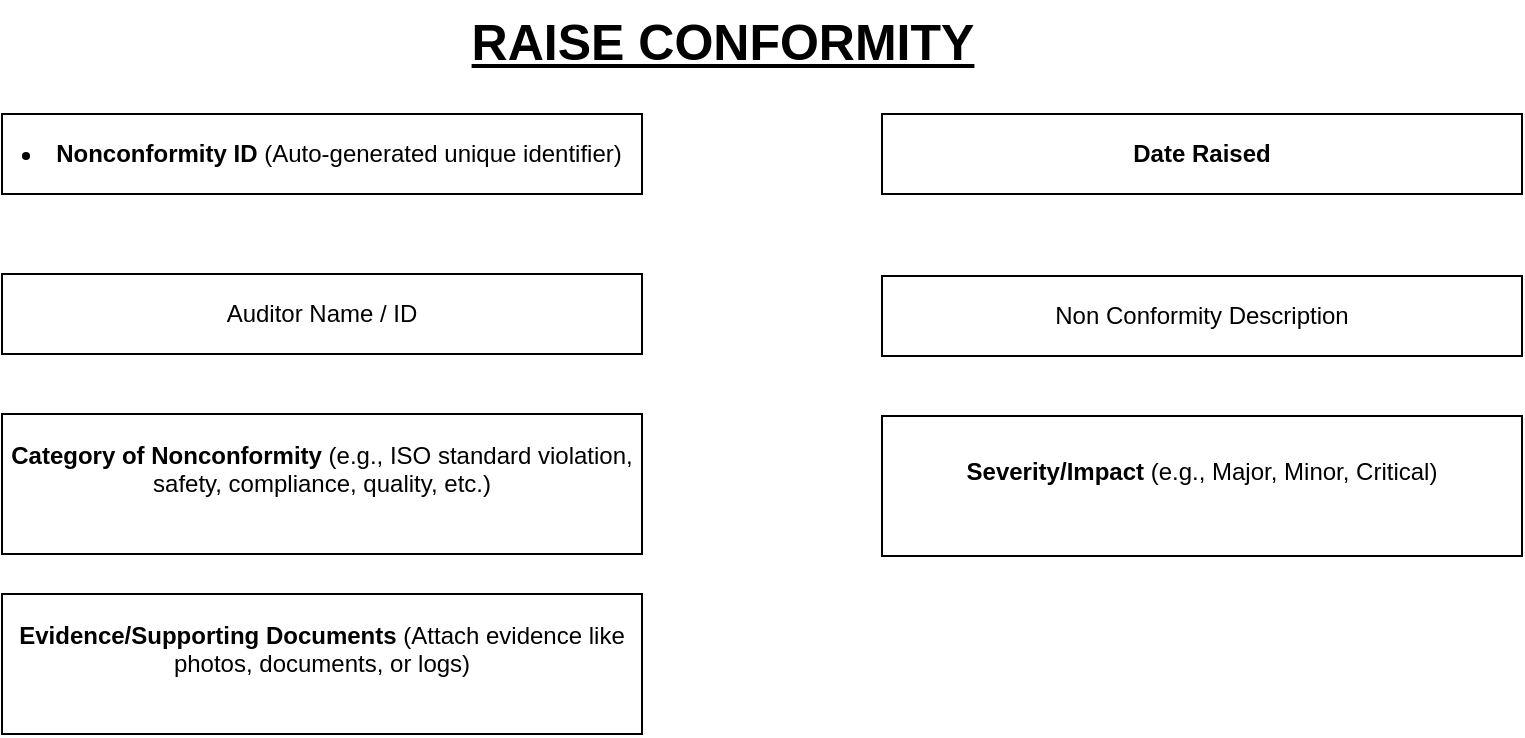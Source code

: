 <mxfile version="24.7.17" pages="3">
  <diagram name="SansIA" id="mW-6R9g2St-HQa-Gvcc2">
    <mxGraphModel dx="1434" dy="772" grid="1" gridSize="10" guides="1" tooltips="1" connect="1" arrows="1" fold="1" page="1" pageScale="1" pageWidth="850" pageHeight="1100" math="0" shadow="0">
      <root>
        <mxCell id="0" />
        <mxCell id="1" parent="0" />
        <mxCell id="n-wbg8E86vrRZwKDdy0b-13" value="&lt;font style=&quot;font-size: 25px;&quot;&gt;&lt;b&gt;&lt;u&gt;RAISE CONFORMITY&lt;/u&gt;&lt;/b&gt;&lt;/font&gt;" style="text;html=1;align=center;verticalAlign=middle;resizable=0;points=[];autosize=1;strokeColor=none;fillColor=none;" parent="1" vertex="1">
          <mxGeometry x="265" y="63" width="270" height="40" as="geometry" />
        </mxCell>
        <mxCell id="o8UrbgC1D1KuYhEBTo0t-1" value="&lt;li&gt;&lt;strong&gt;Nonconformity ID&lt;/strong&gt; (Auto-generated unique identifier)&lt;/li&gt;" style="rounded=0;whiteSpace=wrap;html=1;" vertex="1" parent="1">
          <mxGeometry x="40" y="120" width="320" height="40" as="geometry" />
        </mxCell>
        <mxCell id="o8UrbgC1D1KuYhEBTo0t-2" value="&lt;b&gt;Date Raised&lt;/b&gt;" style="rounded=0;whiteSpace=wrap;html=1;" vertex="1" parent="1">
          <mxGeometry x="480" y="120" width="320" height="40" as="geometry" />
        </mxCell>
        <mxCell id="o8UrbgC1D1KuYhEBTo0t-3" value="Auditor Name / ID" style="rounded=0;whiteSpace=wrap;html=1;" vertex="1" parent="1">
          <mxGeometry x="40" y="200" width="320" height="40" as="geometry" />
        </mxCell>
        <mxCell id="CCrLASGQos-RDN-FPQm--1" value="Non Conformity Description" style="rounded=0;whiteSpace=wrap;html=1;" vertex="1" parent="1">
          <mxGeometry x="480" y="201" width="320" height="40" as="geometry" />
        </mxCell>
        <mxCell id="CCrLASGQos-RDN-FPQm--2" value="&#xa;&lt;strong&gt;Category of Nonconformity&lt;/strong&gt; (e.g., ISO standard violation, safety, compliance, quality, etc.)&#xa;&#xa;" style="rounded=0;whiteSpace=wrap;html=1;" vertex="1" parent="1">
          <mxGeometry x="40" y="270" width="320" height="70" as="geometry" />
        </mxCell>
        <mxCell id="CCrLASGQos-RDN-FPQm--3" value="&#xa;&lt;strong&gt;Severity/Impact&lt;/strong&gt; (e.g., Major, Minor, Critical)&#xa;&#xa;" style="rounded=0;whiteSpace=wrap;html=1;" vertex="1" parent="1">
          <mxGeometry x="480" y="271" width="320" height="70" as="geometry" />
        </mxCell>
        <mxCell id="CCrLASGQos-RDN-FPQm--4" value="&#xa;&lt;strong&gt;Evidence/Supporting Documents&lt;/strong&gt; (Attach evidence like photos, documents, or logs)&#xa;&#xa;" style="rounded=0;whiteSpace=wrap;html=1;" vertex="1" parent="1">
          <mxGeometry x="40" y="360" width="320" height="70" as="geometry" />
        </mxCell>
      </root>
    </mxGraphModel>
  </diagram>
  <diagram id="EWs5lBqnEAIvrPdi3IeY" name="RISK IDENTITY">
    <mxGraphModel dx="1114" dy="550" grid="1" gridSize="10" guides="1" tooltips="1" connect="1" arrows="1" fold="1" page="1" pageScale="1" pageWidth="850" pageHeight="1100" math="0" shadow="0">
      <root>
        <mxCell id="0" />
        <mxCell id="1" parent="0" />
        <mxCell id="m34rvG7Fkdk66_doCMf_-1" value="&lt;font style=&quot;font-size: 19px;&quot;&gt;&lt;u&gt;RISK IDENTITY LVL 1&lt;/u&gt;&lt;/font&gt;" style="text;html=1;align=center;verticalAlign=middle;resizable=0;points=[];autosize=1;strokeColor=none;fillColor=none;" vertex="1" parent="1">
          <mxGeometry x="285" y="25" width="210" height="40" as="geometry" />
        </mxCell>
        <mxCell id="RIBKuCLGo1-vRPEEH0f5-1" value="ENTITY&amp;nbsp;" style="rounded=0;whiteSpace=wrap;html=1;" vertex="1" parent="1">
          <mxGeometry x="130" y="130" width="120" height="60" as="geometry" />
        </mxCell>
        <mxCell id="RIBKuCLGo1-vRPEEH0f5-2" value="GROUP" style="rounded=0;whiteSpace=wrap;html=1;" vertex="1" parent="1">
          <mxGeometry x="280" y="130" width="120" height="60" as="geometry" />
        </mxCell>
        <mxCell id="RIBKuCLGo1-vRPEEH0f5-3" value="DEPARTMENT" style="rounded=0;whiteSpace=wrap;html=1;" vertex="1" parent="1">
          <mxGeometry x="425" y="130" width="120" height="60" as="geometry" />
        </mxCell>
        <mxCell id="RIBKuCLGo1-vRPEEH0f5-4" value="UNIT&lt;span style=&quot;color: rgba(0, 0, 0, 0); font-family: monospace; font-size: 0px; text-align: start; text-wrap: nowrap;&quot;&gt;%3CmxGraphModel%3E%3Croot%3E%3CmxCell%20id%3D%220%22%2F%3E%3CmxCell%20id%3D%221%22%20parent%3D%220%22%2F%3E%3CmxCell%20id%3D%222%22%20value%3D%22DEPARTMENT%22%20style%3D%22rounded%3D0%3BwhiteSpace%3Dwrap%3Bhtml%3D1%3B%22%20vertex%3D%221%22%20parent%3D%221%22%3E%3CmxGeometry%20x%3D%22425%22%20y%3D%22130%22%20width%3D%22120%22%20height%3D%2260%22%20as%3D%22geometry%22%2F%3E%3C%2FmxCell%3E%3C%2Froot%3E%3C%2FmxGraphModel%3E&lt;/span&gt;" style="rounded=0;whiteSpace=wrap;html=1;" vertex="1" parent="1">
          <mxGeometry x="570" y="130" width="120" height="60" as="geometry" />
        </mxCell>
        <UserObject label="RISK(CHOOSE RISK)" link="data:page/id,_HB0VeU0kvF9GRF_q95l" id="RIBKuCLGo1-vRPEEH0f5-5">
          <mxCell style="rounded=0;whiteSpace=wrap;html=1;" vertex="1" parent="1">
            <mxGeometry x="570" y="210" width="120" height="60" as="geometry" />
          </mxCell>
        </UserObject>
        <UserObject label="RISK" link="data:page/id,_HB0VeU0kvF9GRF_q95l" id="oWHWiZua6PDrsJMOB_Yt-1">
          <mxCell style="rounded=0;whiteSpace=wrap;html=1;" vertex="1" parent="1">
            <mxGeometry x="425" y="210" width="120" height="60" as="geometry" />
          </mxCell>
        </UserObject>
      </root>
    </mxGraphModel>
  </diagram>
  <diagram id="_HB0VeU0kvF9GRF_q95l" name="Risk">
    <mxGraphModel dx="1114" dy="550" grid="1" gridSize="10" guides="1" tooltips="1" connect="1" arrows="1" fold="1" page="1" pageScale="1" pageWidth="850" pageHeight="1100" math="0" shadow="0">
      <root>
        <mxCell id="0" />
        <mxCell id="1" parent="0" />
        <mxCell id="ddYnNTTltM6RHN5nDhuk-11" style="edgeStyle=orthogonalEdgeStyle;rounded=0;orthogonalLoop=1;jettySize=auto;html=1;exitX=1;exitY=0.5;exitDx=0;exitDy=0;entryX=0;entryY=0.5;entryDx=0;entryDy=0;" edge="1" parent="1" source="ddYnNTTltM6RHN5nDhuk-1" target="ddYnNTTltM6RHN5nDhuk-2">
          <mxGeometry relative="1" as="geometry" />
        </mxCell>
        <mxCell id="ddYnNTTltM6RHN5nDhuk-1" value="" style="ellipse;whiteSpace=wrap;html=1;aspect=fixed;" vertex="1" parent="1">
          <mxGeometry x="90" y="100" width="80" height="80" as="geometry" />
        </mxCell>
        <mxCell id="zG2rM_NpnwpGUWVDEsYQ-1" style="edgeStyle=orthogonalEdgeStyle;rounded=0;orthogonalLoop=1;jettySize=auto;html=1;exitX=1;exitY=0.5;exitDx=0;exitDy=0;entryX=0;entryY=0.5;entryDx=0;entryDy=0;" edge="1" parent="1" source="ddYnNTTltM6RHN5nDhuk-2" target="ddYnNTTltM6RHN5nDhuk-3">
          <mxGeometry relative="1" as="geometry" />
        </mxCell>
        <mxCell id="ddYnNTTltM6RHN5nDhuk-2" value="TITLE" style="rounded=0;whiteSpace=wrap;html=1;" vertex="1" parent="1">
          <mxGeometry x="190" y="110" width="120" height="60" as="geometry" />
        </mxCell>
        <mxCell id="zG2rM_NpnwpGUWVDEsYQ-2" style="edgeStyle=orthogonalEdgeStyle;rounded=0;orthogonalLoop=1;jettySize=auto;html=1;exitX=1;exitY=0.5;exitDx=0;exitDy=0;entryX=0;entryY=0.5;entryDx=0;entryDy=0;" edge="1" parent="1" source="ddYnNTTltM6RHN5nDhuk-3" target="ddYnNTTltM6RHN5nDhuk-4">
          <mxGeometry relative="1" as="geometry" />
        </mxCell>
        <mxCell id="ddYnNTTltM6RHN5nDhuk-3" value="FACTORS" style="rounded=0;whiteSpace=wrap;html=1;" vertex="1" parent="1">
          <mxGeometry x="330" y="110" width="120" height="60" as="geometry" />
        </mxCell>
        <mxCell id="zG2rM_NpnwpGUWVDEsYQ-3" style="edgeStyle=orthogonalEdgeStyle;rounded=0;orthogonalLoop=1;jettySize=auto;html=1;exitX=1;exitY=0.5;exitDx=0;exitDy=0;entryX=0;entryY=0.5;entryDx=0;entryDy=0;" edge="1" parent="1" source="ddYnNTTltM6RHN5nDhuk-4" target="ddYnNTTltM6RHN5nDhuk-5">
          <mxGeometry relative="1" as="geometry" />
        </mxCell>
        <mxCell id="ddYnNTTltM6RHN5nDhuk-4" value="TYPE" style="rounded=0;whiteSpace=wrap;html=1;" vertex="1" parent="1">
          <mxGeometry x="470" y="110" width="120" height="60" as="geometry" />
        </mxCell>
        <mxCell id="ddYnNTTltM6RHN5nDhuk-5" value="DESCRIPTION" style="rounded=0;whiteSpace=wrap;html=1;" vertex="1" parent="1">
          <mxGeometry x="610" y="110" width="120" height="60" as="geometry" />
        </mxCell>
        <mxCell id="ddYnNTTltM6RHN5nDhuk-6" value="ENTITY" style="rounded=0;whiteSpace=wrap;html=1;" vertex="1" parent="1">
          <mxGeometry x="610" y="190" width="120" height="60" as="geometry" />
        </mxCell>
        <mxCell id="ddYnNTTltM6RHN5nDhuk-7" value="GROUP" style="rounded=0;whiteSpace=wrap;html=1;" vertex="1" parent="1">
          <mxGeometry x="610" y="272.5" width="120" height="60" as="geometry" />
        </mxCell>
        <mxCell id="ddYnNTTltM6RHN5nDhuk-13" style="edgeStyle=orthogonalEdgeStyle;rounded=0;orthogonalLoop=1;jettySize=auto;html=1;exitX=0;exitY=0.5;exitDx=0;exitDy=0;" edge="1" parent="1" source="ddYnNTTltM6RHN5nDhuk-9" target="ddYnNTTltM6RHN5nDhuk-12">
          <mxGeometry relative="1" as="geometry" />
        </mxCell>
        <mxCell id="ddYnNTTltM6RHN5nDhuk-9" value="UNIT" style="rounded=0;whiteSpace=wrap;html=1;" vertex="1" parent="1">
          <mxGeometry x="330" y="267.5" width="120" height="60" as="geometry" />
        </mxCell>
        <mxCell id="ddYnNTTltM6RHN5nDhuk-10" value="DEPARTMENT" style="rounded=0;whiteSpace=wrap;html=1;" vertex="1" parent="1">
          <mxGeometry x="470" y="272.5" width="120" height="55" as="geometry" />
        </mxCell>
        <UserObject label="END" link="data:page/id,EWs5lBqnEAIvrPdi3IeY" id="ddYnNTTltM6RHN5nDhuk-12">
          <mxCell style="ellipse;whiteSpace=wrap;html=1;aspect=fixed;" vertex="1" parent="1">
            <mxGeometry x="210" y="257.5" width="80" height="80" as="geometry" />
          </mxCell>
        </UserObject>
      </root>
    </mxGraphModel>
  </diagram>
</mxfile>
